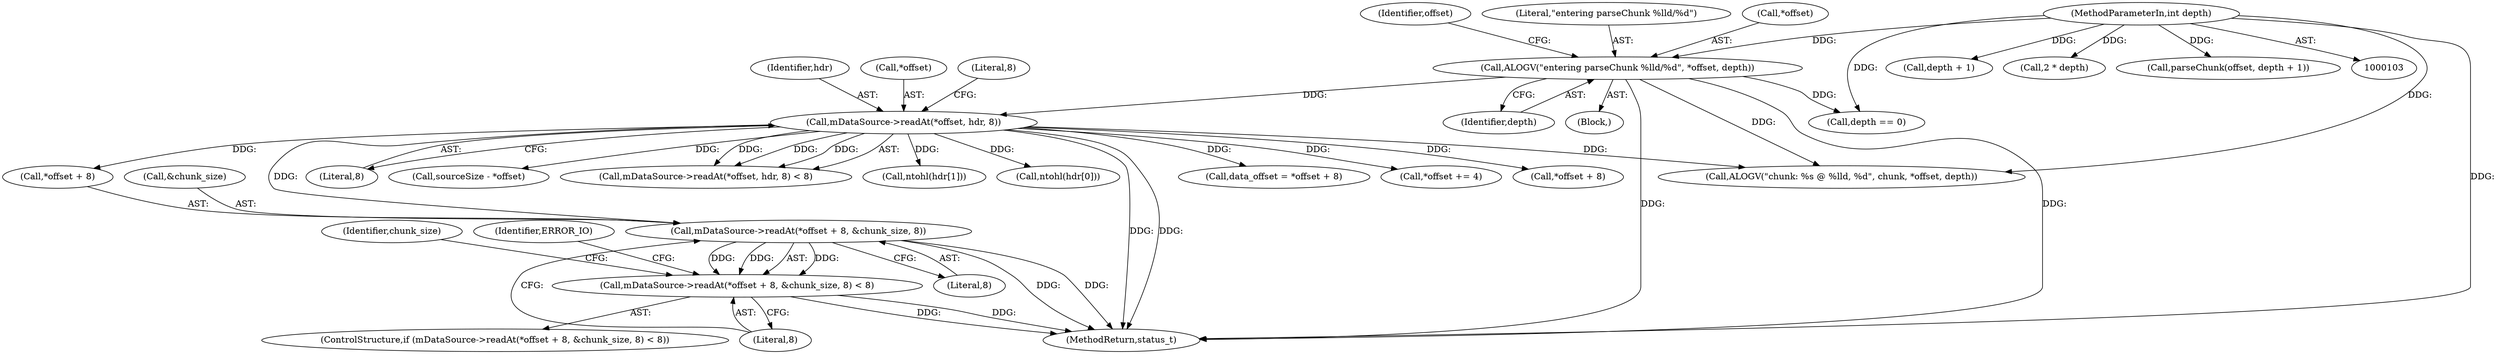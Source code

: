 digraph "0_Android_f4a88c8ed4f8186b3d6e2852993e063fc33ff231@API" {
"1000152" [label="(Call,mDataSource->readAt(*offset + 8, &chunk_size, 8))"];
"1000115" [label="(Call,mDataSource->readAt(*offset, hdr, 8))"];
"1000107" [label="(Call,ALOGV(\"entering parseChunk %lld/%d\", *offset, depth))"];
"1000105" [label="(MethodParameterIn,int depth)"];
"1000151" [label="(Call,mDataSource->readAt(*offset + 8, &chunk_size, 8) < 8)"];
"1000105" [label="(MethodParameterIn,int depth)"];
"1000185" [label="(Call,depth == 0)"];
"1000165" [label="(Identifier,chunk_size)"];
"1000345" [label="(Call,depth + 1)"];
"1000115" [label="(Call,mDataSource->readAt(*offset, hdr, 8))"];
"1000119" [label="(Literal,8)"];
"1000160" [label="(Literal,8)"];
"1000150" [label="(ControlStructure,if (mDataSource->readAt(*offset + 8, &chunk_size, 8) < 8))"];
"1000199" [label="(Call,sourceSize - *offset)"];
"1000163" [label="(Identifier,ERROR_IO)"];
"1000250" [label="(Call,2 * depth)"];
"1000152" [label="(Call,mDataSource->readAt(*offset + 8, &chunk_size, 8))"];
"1000114" [label="(Call,mDataSource->readAt(*offset, hdr, 8) < 8)"];
"1000134" [label="(Call,ntohl(hdr[1]))"];
"1000116" [label="(Call,*offset)"];
"1000127" [label="(Call,ntohl(hdr[0]))"];
"1000159" [label="(Literal,8)"];
"1000111" [label="(Identifier,depth)"];
"1000117" [label="(Identifier,offset)"];
"1000343" [label="(Call,parseChunk(offset, depth + 1))"];
"1000108" [label="(Literal,\"entering parseChunk %lld/%d\")"];
"1000229" [label="(Call,ALOGV(\"chunk: %s @ %lld, %d\", chunk, *offset, depth))"];
"1000157" [label="(Call,&chunk_size)"];
"1000109" [label="(Call,*offset)"];
"1002911" [label="(MethodReturn,status_t)"];
"1000139" [label="(Call,data_offset = *offset + 8)"];
"1000106" [label="(Block,)"];
"1000211" [label="(Call,*offset += 4)"];
"1000153" [label="(Call,*offset + 8)"];
"1000120" [label="(Literal,8)"];
"1000151" [label="(Call,mDataSource->readAt(*offset + 8, &chunk_size, 8) < 8)"];
"1000141" [label="(Call,*offset + 8)"];
"1000107" [label="(Call,ALOGV(\"entering parseChunk %lld/%d\", *offset, depth))"];
"1000118" [label="(Identifier,hdr)"];
"1000152" -> "1000151"  [label="AST: "];
"1000152" -> "1000159"  [label="CFG: "];
"1000153" -> "1000152"  [label="AST: "];
"1000157" -> "1000152"  [label="AST: "];
"1000159" -> "1000152"  [label="AST: "];
"1000160" -> "1000152"  [label="CFG: "];
"1000152" -> "1002911"  [label="DDG: "];
"1000152" -> "1002911"  [label="DDG: "];
"1000152" -> "1000151"  [label="DDG: "];
"1000152" -> "1000151"  [label="DDG: "];
"1000152" -> "1000151"  [label="DDG: "];
"1000115" -> "1000152"  [label="DDG: "];
"1000115" -> "1000114"  [label="AST: "];
"1000115" -> "1000119"  [label="CFG: "];
"1000116" -> "1000115"  [label="AST: "];
"1000118" -> "1000115"  [label="AST: "];
"1000119" -> "1000115"  [label="AST: "];
"1000120" -> "1000115"  [label="CFG: "];
"1000115" -> "1002911"  [label="DDG: "];
"1000115" -> "1002911"  [label="DDG: "];
"1000115" -> "1000114"  [label="DDG: "];
"1000115" -> "1000114"  [label="DDG: "];
"1000115" -> "1000114"  [label="DDG: "];
"1000107" -> "1000115"  [label="DDG: "];
"1000115" -> "1000127"  [label="DDG: "];
"1000115" -> "1000134"  [label="DDG: "];
"1000115" -> "1000139"  [label="DDG: "];
"1000115" -> "1000141"  [label="DDG: "];
"1000115" -> "1000153"  [label="DDG: "];
"1000115" -> "1000199"  [label="DDG: "];
"1000115" -> "1000211"  [label="DDG: "];
"1000115" -> "1000229"  [label="DDG: "];
"1000107" -> "1000106"  [label="AST: "];
"1000107" -> "1000111"  [label="CFG: "];
"1000108" -> "1000107"  [label="AST: "];
"1000109" -> "1000107"  [label="AST: "];
"1000111" -> "1000107"  [label="AST: "];
"1000117" -> "1000107"  [label="CFG: "];
"1000107" -> "1002911"  [label="DDG: "];
"1000107" -> "1002911"  [label="DDG: "];
"1000105" -> "1000107"  [label="DDG: "];
"1000107" -> "1000185"  [label="DDG: "];
"1000107" -> "1000229"  [label="DDG: "];
"1000105" -> "1000103"  [label="AST: "];
"1000105" -> "1002911"  [label="DDG: "];
"1000105" -> "1000185"  [label="DDG: "];
"1000105" -> "1000229"  [label="DDG: "];
"1000105" -> "1000250"  [label="DDG: "];
"1000105" -> "1000343"  [label="DDG: "];
"1000105" -> "1000345"  [label="DDG: "];
"1000151" -> "1000150"  [label="AST: "];
"1000151" -> "1000160"  [label="CFG: "];
"1000160" -> "1000151"  [label="AST: "];
"1000163" -> "1000151"  [label="CFG: "];
"1000165" -> "1000151"  [label="CFG: "];
"1000151" -> "1002911"  [label="DDG: "];
"1000151" -> "1002911"  [label="DDG: "];
}
